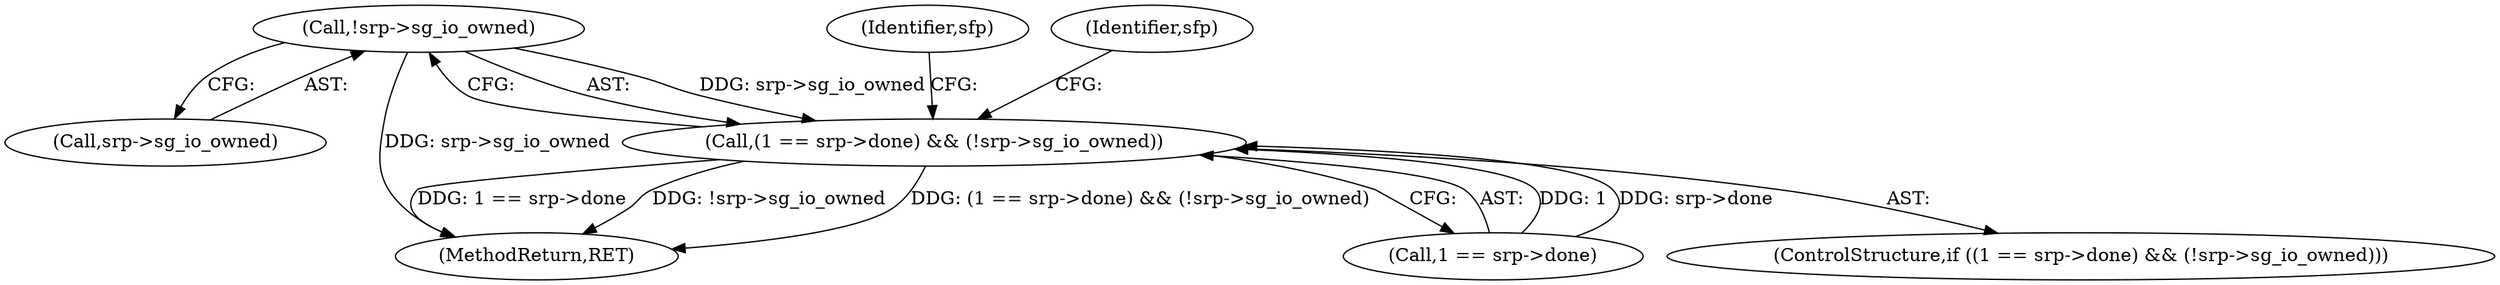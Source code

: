 digraph "0_linux_3e0097499839e0fe3af380410eababe5a47c4cf9_0@pointer" {
"1000534" [label="(Call,!srp->sg_io_owned)"];
"1000528" [label="(Call,(1 == srp->done) && (!srp->sg_io_owned))"];
"1000529" [label="(Call,1 == srp->done)"];
"1000557" [label="(Identifier,sfp)"];
"1000534" [label="(Call,!srp->sg_io_owned)"];
"1000528" [label="(Call,(1 == srp->done) && (!srp->sg_io_owned))"];
"1000535" [label="(Call,srp->sg_io_owned)"];
"1001060" [label="(MethodReturn,RET)"];
"1000542" [label="(Identifier,sfp)"];
"1000527" [label="(ControlStructure,if ((1 == srp->done) && (!srp->sg_io_owned)))"];
"1000534" -> "1000528"  [label="AST: "];
"1000534" -> "1000535"  [label="CFG: "];
"1000535" -> "1000534"  [label="AST: "];
"1000528" -> "1000534"  [label="CFG: "];
"1000534" -> "1001060"  [label="DDG: srp->sg_io_owned"];
"1000534" -> "1000528"  [label="DDG: srp->sg_io_owned"];
"1000528" -> "1000527"  [label="AST: "];
"1000528" -> "1000529"  [label="CFG: "];
"1000529" -> "1000528"  [label="AST: "];
"1000542" -> "1000528"  [label="CFG: "];
"1000557" -> "1000528"  [label="CFG: "];
"1000528" -> "1001060"  [label="DDG: (1 == srp->done) && (!srp->sg_io_owned)"];
"1000528" -> "1001060"  [label="DDG: 1 == srp->done"];
"1000528" -> "1001060"  [label="DDG: !srp->sg_io_owned"];
"1000529" -> "1000528"  [label="DDG: 1"];
"1000529" -> "1000528"  [label="DDG: srp->done"];
}
